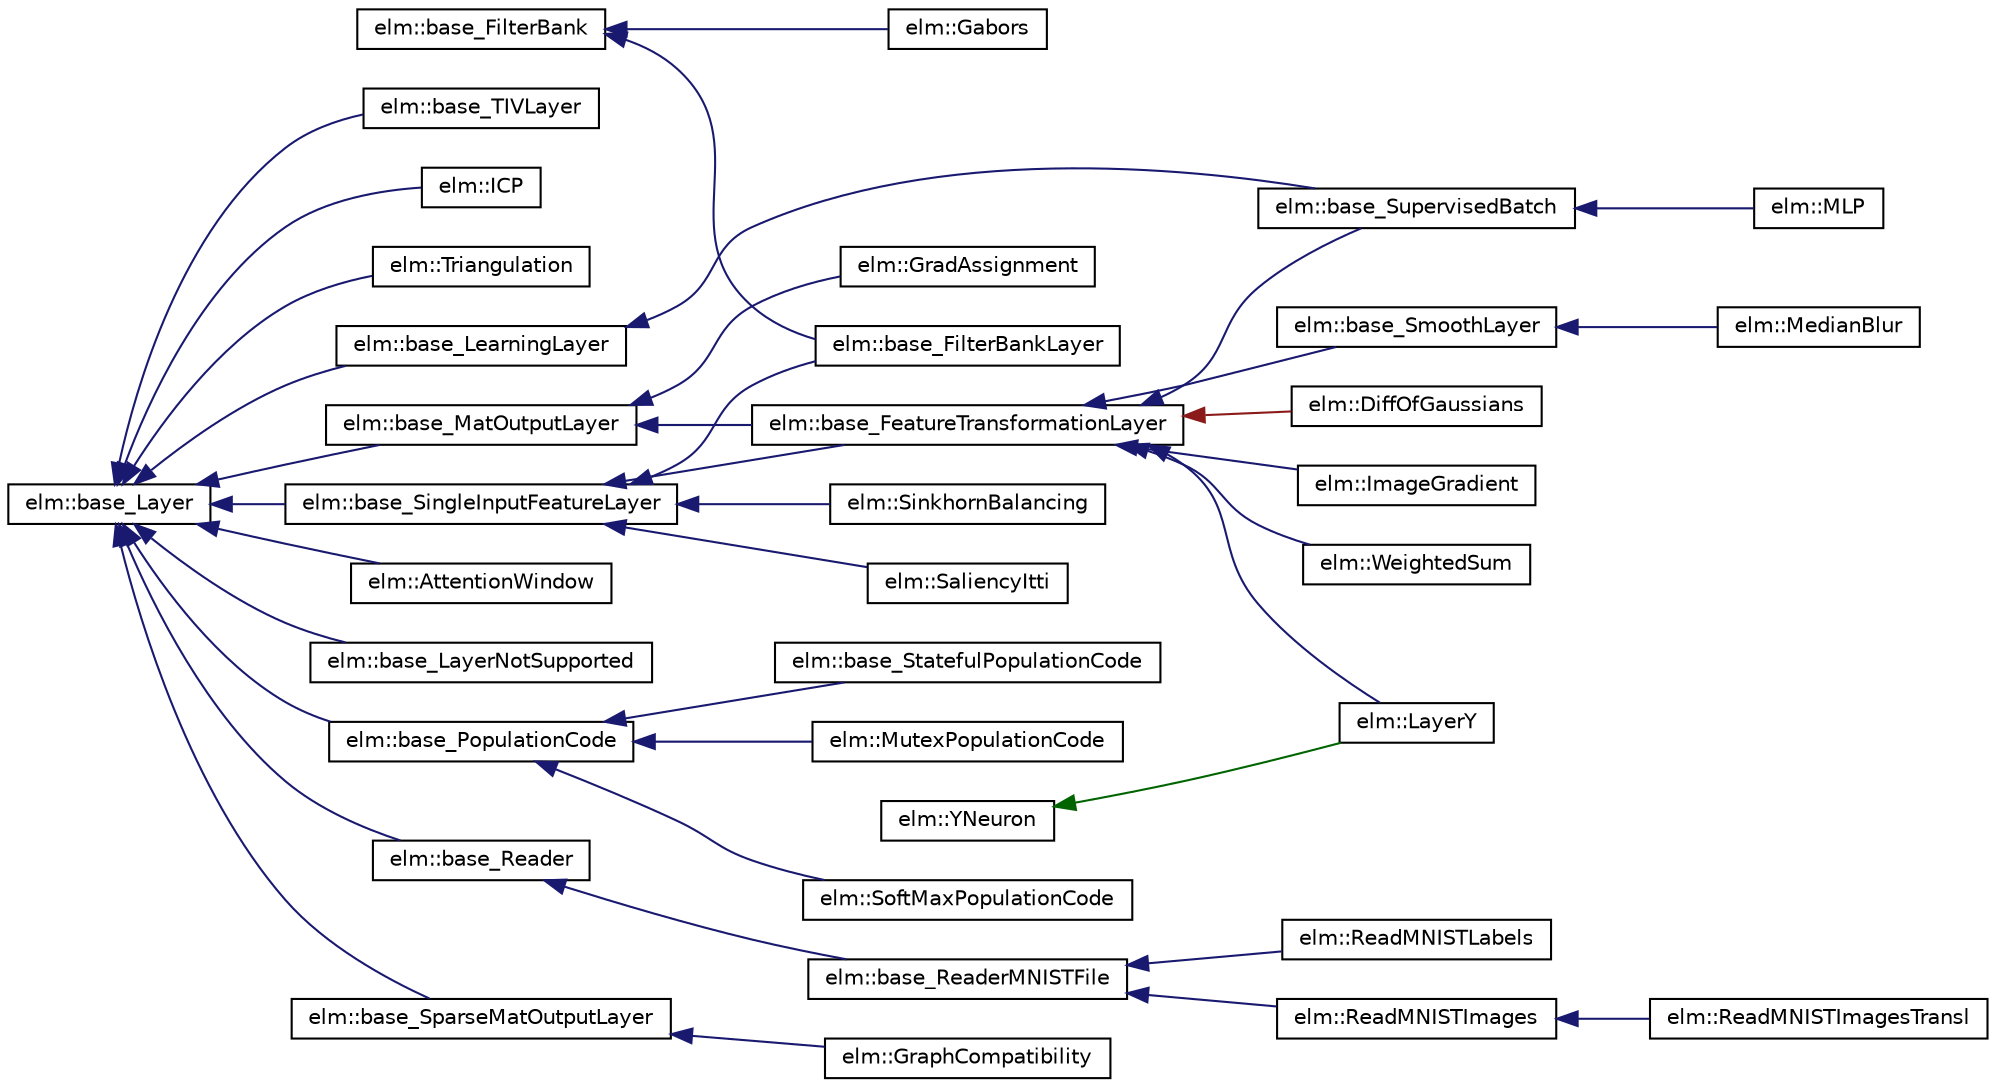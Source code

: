 digraph G
{
  edge [fontname="Helvetica",fontsize="10",labelfontname="Helvetica",labelfontsize="10"];
  node [fontname="Helvetica",fontsize="10",shape=record];
  rankdir="LR";
  Node1 [label="elm::base_FilterBank",height=0.2,width=0.4,color="black", fillcolor="white", style="filled",URL="$classelm_1_1base__FilterBank.html",tooltip="base class for filter banks The interface should aid in iterating through response by defining differ..."];
  Node1 -> Node2 [dir="back",color="midnightblue",fontsize="10",style="solid",fontname="Helvetica"];
  Node2 [label="elm::base_FilterBankLayer",height=0.2,width=0.4,color="black", fillcolor="white", style="filled",URL="$classelm_1_1base__FilterBankLayer.html",tooltip="base class for filter banks The interface should aid in iterating through response"];
  Node1 -> Node3 [dir="back",color="midnightblue",fontsize="10",style="solid",fontname="Helvetica"];
  Node3 [label="elm::Gabors",height=0.2,width=0.4,color="black", fillcolor="white", style="filled",URL="$classelm_1_1Gabors.html"];
  Node4 [label="elm::base_Layer",height=0.2,width=0.4,color="black", fillcolor="white", style="filled",URL="$classelm_1_1base__Layer.html",tooltip="The Layer base class Overloaded constructor calls overloaded Reset() so you can implement Reset(confi..."];
  Node4 -> Node5 [dir="back",color="midnightblue",fontsize="10",style="solid",fontname="Helvetica"];
  Node5 [label="elm::AttentionWindow",height=0.2,width=0.4,color="black", fillcolor="white", style="filled",URL="$classelm_1_1AttentionWindow.html",tooltip="layer for sampling patch around attended location (e.g."];
  Node4 -> Node6 [dir="back",color="midnightblue",fontsize="10",style="solid",fontname="Helvetica"];
  Node6 [label="elm::base_LayerNotSupported",height=0.2,width=0.4,color="black", fillcolor="white", style="filled",URL="$classelm_1_1base__LayerNotSupported.html",tooltip="This is not an ordinary layer implementation This derived layer only aids in conditionally defined la..."];
  Node4 -> Node7 [dir="back",color="midnightblue",fontsize="10",style="solid",fontname="Helvetica"];
  Node7 [label="elm::base_LearningLayer",height=0.2,width=0.4,color="black", fillcolor="white", style="filled",URL="$classelm_1_1base__LearningLayer.html",tooltip="class for defining interfaces of an abstract layer that can learn Overloaded constructor calls overlo..."];
  Node7 -> Node8 [dir="back",color="midnightblue",fontsize="10",style="solid",fontname="Helvetica"];
  Node8 [label="elm::base_SupervisedBatch",height=0.2,width=0.4,color="black", fillcolor="white", style="filled",URL="$classelm_1_1base__SupervisedBatch.html",tooltip="class for defining interfaces of an abstract layer that can learn Overloaded constructor calls overlo..."];
  Node8 -> Node9 [dir="back",color="midnightblue",fontsize="10",style="solid",fontname="Helvetica"];
  Node9 [label="elm::MLP",height=0.2,width=0.4,color="black", fillcolor="white", style="filled",URL="$classelm_1_1MLP.html",tooltip="Layer class for mult-layer perceptrons."];
  Node4 -> Node10 [dir="back",color="midnightblue",fontsize="10",style="solid",fontname="Helvetica"];
  Node10 [label="elm::base_MatOutputLayer",height=0.2,width=0.4,color="black", fillcolor="white", style="filled",URL="$classelm_1_1base__MatOutputLayer.html",tooltip="class for time-invariant layer"];
  Node10 -> Node11 [dir="back",color="midnightblue",fontsize="10",style="solid",fontname="Helvetica"];
  Node11 [label="elm::base_FeatureTransformationLayer",height=0.2,width=0.4,color="black", fillcolor="white", style="filled",URL="$classelm_1_1base__FeatureTransformationLayer.html",tooltip="An intermediate base class for prviding a layer interface involving a transformation of a single inpu..."];
  Node11 -> Node12 [dir="back",color="midnightblue",fontsize="10",style="solid",fontname="Helvetica"];
  Node12 [label="elm::base_SmoothLayer",height=0.2,width=0.4,color="black", fillcolor="white", style="filled",URL="$classelm_1_1base__SmoothLayer.html",tooltip="intermediate Layer for applying smoothing algorithms I/O keys already defined by parent class..."];
  Node12 -> Node13 [dir="back",color="midnightblue",fontsize="10",style="solid",fontname="Helvetica"];
  Node13 [label="elm::MedianBlur",height=0.2,width=0.4,color="black", fillcolor="white", style="filled",URL="$classelm_1_1MedianBlur.html",tooltip="Wrap layer around median blur input and output keys defined by parent."];
  Node11 -> Node8 [dir="back",color="midnightblue",fontsize="10",style="solid",fontname="Helvetica"];
  Node11 -> Node14 [dir="back",color="firebrick4",fontsize="10",style="solid",fontname="Helvetica"];
  Node14 [label="elm::DiffOfGaussians",height=0.2,width=0.4,color="black", fillcolor="white", style="filled",URL="$classelm_1_1DiffOfGaussians.html",tooltip="Layer for difference of gaussians."];
  Node11 -> Node15 [dir="back",color="midnightblue",fontsize="10",style="solid",fontname="Helvetica"];
  Node15 [label="elm::ImageGradient",height=0.2,width=0.4,color="black", fillcolor="white", style="filled",URL="$classelm_1_1ImageGradient.html",tooltip="Layer for computing image gradients using forward difference."];
  Node11 -> Node16 [dir="back",color="midnightblue",fontsize="10",style="solid",fontname="Helvetica"];
  Node16 [label="elm::LayerY",height=0.2,width=0.4,color="black", fillcolor="white", style="filled",URL="$classelm_1_1LayerY.html",tooltip="The LayerY class."];
  Node11 -> Node17 [dir="back",color="midnightblue",fontsize="10",style="solid",fontname="Helvetica"];
  Node17 [label="elm::WeightedSum",height=0.2,width=0.4,color="black", fillcolor="white", style="filled",URL="$classelm_1_1WeightedSum.html",tooltip="class to implement base layer methods Yields weighted sum of stimulus with 2 elements Simple example ..."];
  Node10 -> Node18 [dir="back",color="midnightblue",fontsize="10",style="solid",fontname="Helvetica"];
  Node18 [label="elm::GradAssignment",height=0.2,width=0.4,color="black", fillcolor="white", style="filled",URL="$classelm_1_1GradAssignment.html",tooltip="Layer for implementing Graduated Assignment algorithm for graph matching."];
  Node4 -> Node19 [dir="back",color="midnightblue",fontsize="10",style="solid",fontname="Helvetica"];
  Node19 [label="elm::base_PopulationCode",height=0.2,width=0.4,color="black", fillcolor="white", style="filled",URL="$classelm_1_1base__PopulationCode.html",tooltip="The base class for population codes."];
  Node19 -> Node20 [dir="back",color="midnightblue",fontsize="10",style="solid",fontname="Helvetica"];
  Node20 [label="elm::base_StatefulPopulationCode",height=0.2,width=0.4,color="black", fillcolor="white", style="filled",URL="$classelm_1_1base__StatefulPopulationCode.html",tooltip="a base class for population codes that are stateful"];
  Node19 -> Node21 [dir="back",color="midnightblue",fontsize="10",style="solid",fontname="Helvetica"];
  Node21 [label="elm::MutexPopulationCode",height=0.2,width=0.4,color="black", fillcolor="white", style="filled",URL="$classelm_1_1MutexPopulationCode.html",tooltip="Mutually exclusive population code (a.k.a simple pop."];
  Node19 -> Node22 [dir="back",color="midnightblue",fontsize="10",style="solid",fontname="Helvetica"];
  Node22 [label="elm::SoftMaxPopulationCode",height=0.2,width=0.4,color="black", fillcolor="white", style="filled",URL="$classelm_1_1SoftMaxPopulationCode.html",tooltip="Population code sampled from distribution (e.g."];
  Node4 -> Node23 [dir="back",color="midnightblue",fontsize="10",style="solid",fontname="Helvetica"];
  Node23 [label="elm::base_Reader",height=0.2,width=0.4,color="black", fillcolor="white", style="filled",URL="$classelm_1_1base__Reader.html"];
  Node23 -> Node24 [dir="back",color="midnightblue",fontsize="10",style="solid",fontname="Helvetica"];
  Node24 [label="elm::base_ReaderMNISTFile",height=0.2,width=0.4,color="black", fillcolor="white", style="filled",URL="$classelm_1_1base__ReaderMNISTFile.html",tooltip="base class for reading MNIST files"];
  Node24 -> Node25 [dir="back",color="midnightblue",fontsize="10",style="solid",fontname="Helvetica"];
  Node25 [label="elm::ReadMNISTImages",height=0.2,width=0.4,color="black", fillcolor="white", style="filled",URL="$classelm_1_1ReadMNISTImages.html",tooltip="class for Reading MNIST image data"];
  Node25 -> Node26 [dir="back",color="midnightblue",fontsize="10",style="solid",fontname="Helvetica"];
  Node26 [label="elm::ReadMNISTImagesTransl",height=0.2,width=0.4,color="black", fillcolor="white", style="filled",URL="$classelm_1_1ReadMNISTImagesTransl.html"];
  Node24 -> Node27 [dir="back",color="midnightblue",fontsize="10",style="solid",fontname="Helvetica"];
  Node27 [label="elm::ReadMNISTLabels",height=0.2,width=0.4,color="black", fillcolor="white", style="filled",URL="$classelm_1_1ReadMNISTLabels.html",tooltip="class for reading MNIST label data"];
  Node4 -> Node28 [dir="back",color="midnightblue",fontsize="10",style="solid",fontname="Helvetica"];
  Node28 [label="elm::base_SingleInputFeatureLayer",height=0.2,width=0.4,color="black", fillcolor="white", style="filled",URL="$classelm_1_1base__SingleInputFeatureLayer.html",tooltip="base class for layer assuming single feature input, an intermediate layer implementation"];
  Node28 -> Node11 [dir="back",color="midnightblue",fontsize="10",style="solid",fontname="Helvetica"];
  Node28 -> Node2 [dir="back",color="midnightblue",fontsize="10",style="solid",fontname="Helvetica"];
  Node28 -> Node29 [dir="back",color="midnightblue",fontsize="10",style="solid",fontname="Helvetica"];
  Node29 [label="elm::SaliencyItti",height=0.2,width=0.4,color="black", fillcolor="white", style="filled",URL="$classelm_1_1SaliencyItti.html",tooltip="Implement Itti et al."];
  Node28 -> Node30 [dir="back",color="midnightblue",fontsize="10",style="solid",fontname="Helvetica"];
  Node30 [label="elm::SinkhornBalancing",height=0.2,width=0.4,color="black", fillcolor="white", style="filled",URL="$classelm_1_1SinkhornBalancing.html",tooltip="Layer for implementing Singhorn&#39;s balancing algorithm."];
  Node4 -> Node31 [dir="back",color="midnightblue",fontsize="10",style="solid",fontname="Helvetica"];
  Node31 [label="elm::base_SparseMatOutputLayer",height=0.2,width=0.4,color="black", fillcolor="white", style="filled",URL="$classelm_1_1base__SparseMatOutputLayer.html",tooltip="intermediate layer class assuming single sparse matrix output"];
  Node31 -> Node32 [dir="back",color="midnightblue",fontsize="10",style="solid",fontname="Helvetica"];
  Node32 [label="elm::GraphCompatibility",height=0.2,width=0.4,color="black", fillcolor="white", style="filled",URL="$classelm_1_1GraphCompatibility.html"];
  Node4 -> Node33 [dir="back",color="midnightblue",fontsize="10",style="solid",fontname="Helvetica"];
  Node33 [label="elm::base_TIVLayer",height=0.2,width=0.4,color="black", fillcolor="white", style="filled",URL="$classelm_1_1base__TIVLayer.html",tooltip="class for time-invariant layer"];
  Node4 -> Node34 [dir="back",color="midnightblue",fontsize="10",style="solid",fontname="Helvetica"];
  Node34 [label="elm::ICP",height=0.2,width=0.4,color="black", fillcolor="white", style="filled",URL="$classelm_1_1ICP.html",tooltip="class for an iterative-closest-point layer This is basciallly a wrapper around PCL&#39;s ICP implementati..."];
  Node4 -> Node35 [dir="back",color="midnightblue",fontsize="10",style="solid",fontname="Helvetica"];
  Node35 [label="elm::Triangulation",height=0.2,width=0.4,color="black", fillcolor="white", style="filled",URL="$classelm_1_1Triangulation.html",tooltip="The triangulation layer wraps around the greedy projection algorithm usign pcl."];
  Node36 [label="elm::YNeuron",height=0.2,width=0.4,color="black", fillcolor="white", style="filled",URL="$classelm_1_1YNeuron.html",tooltip="layer for trivial spiking neuron."];
  Node36 -> Node16 [dir="back",color="darkgreen",fontsize="10",style="solid",fontname="Helvetica"];
}
